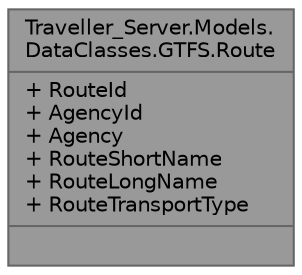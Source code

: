 digraph "Traveller_Server.Models.DataClasses.GTFS.Route"
{
 // LATEX_PDF_SIZE
  bgcolor="transparent";
  edge [fontname=Helvetica,fontsize=10,labelfontname=Helvetica,labelfontsize=10];
  node [fontname=Helvetica,fontsize=10,shape=box,height=0.2,width=0.4];
  Node1 [shape=record,label="{Traveller_Server.Models.\lDataClasses.GTFS.Route\n|+ RouteId\l+ AgencyId\l+ Agency\l+ RouteShortName\l+ RouteLongName\l+ RouteTransportType\l|}",height=0.2,width=0.4,color="gray40", fillcolor="grey60", style="filled", fontcolor="black",tooltip="Class represents a route in GTFS format."];
}
